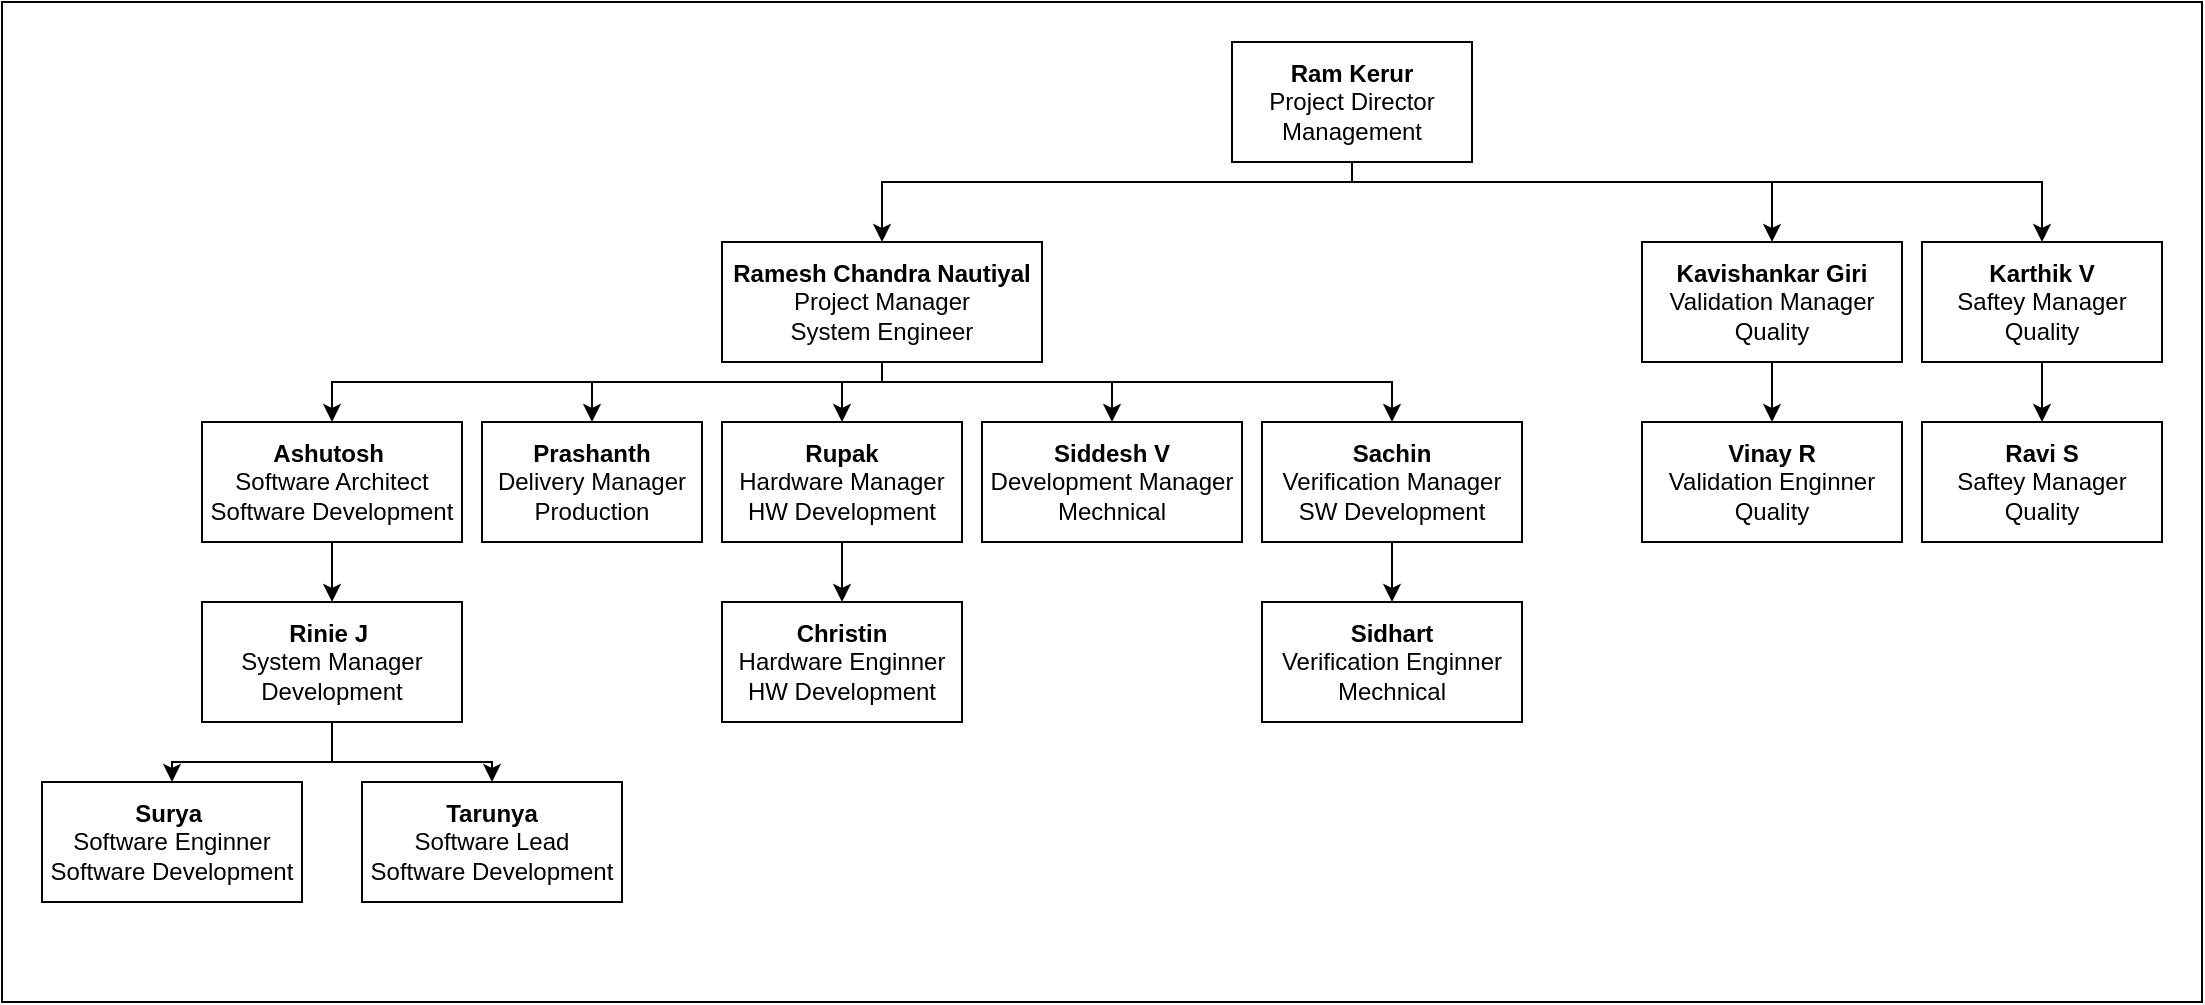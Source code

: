 <mxfile version="21.0.8" type="github">
  <diagram name="Page-1" id="N1WDbO6IyiYgTxxAgB9H">
    <mxGraphModel dx="1984" dy="660" grid="1" gridSize="10" guides="0" tooltips="1" connect="1" arrows="1" fold="1" page="1" pageScale="1" pageWidth="850" pageHeight="1100" math="0" shadow="0">
      <root>
        <mxCell id="0" />
        <mxCell id="1" parent="0" />
        <mxCell id="QO_K2qW20Og6pTeRTU9L-53" value="" style="rounded=0;whiteSpace=wrap;html=1;" vertex="1" parent="1">
          <mxGeometry x="-250" width="1100" height="500" as="geometry" />
        </mxCell>
        <mxCell id="QO_K2qW20Og6pTeRTU9L-16" style="edgeStyle=orthogonalEdgeStyle;rounded=0;orthogonalLoop=1;jettySize=auto;html=1;entryX=0.5;entryY=0;entryDx=0;entryDy=0;" edge="1" parent="1" source="QO_K2qW20Og6pTeRTU9L-13" target="QO_K2qW20Og6pTeRTU9L-14">
          <mxGeometry relative="1" as="geometry">
            <Array as="points">
              <mxPoint x="425" y="90" />
              <mxPoint x="190" y="90" />
            </Array>
          </mxGeometry>
        </mxCell>
        <mxCell id="QO_K2qW20Og6pTeRTU9L-30" style="edgeStyle=orthogonalEdgeStyle;rounded=0;orthogonalLoop=1;jettySize=auto;html=1;" edge="1" parent="1" source="QO_K2qW20Og6pTeRTU9L-13" target="QO_K2qW20Og6pTeRTU9L-17">
          <mxGeometry relative="1" as="geometry">
            <Array as="points">
              <mxPoint x="425" y="90" />
              <mxPoint x="635" y="90" />
            </Array>
          </mxGeometry>
        </mxCell>
        <mxCell id="QO_K2qW20Og6pTeRTU9L-31" style="edgeStyle=orthogonalEdgeStyle;rounded=0;orthogonalLoop=1;jettySize=auto;html=1;" edge="1" parent="1" source="QO_K2qW20Og6pTeRTU9L-13" target="QO_K2qW20Og6pTeRTU9L-18">
          <mxGeometry relative="1" as="geometry">
            <Array as="points">
              <mxPoint x="425" y="90" />
              <mxPoint x="770" y="90" />
            </Array>
          </mxGeometry>
        </mxCell>
        <mxCell id="QO_K2qW20Og6pTeRTU9L-13" value="&lt;font style=&quot;font-size: 12px;&quot;&gt;&lt;b&gt;Ram Kerur&lt;/b&gt;&lt;br&gt;Project Director&lt;br&gt;Management&lt;br&gt;&lt;/font&gt;" style="rounded=0;whiteSpace=wrap;html=1;" vertex="1" parent="1">
          <mxGeometry x="365" y="20" width="120" height="60" as="geometry" />
        </mxCell>
        <mxCell id="QO_K2qW20Og6pTeRTU9L-32" style="edgeStyle=orthogonalEdgeStyle;rounded=0;orthogonalLoop=1;jettySize=auto;html=1;" edge="1" parent="1" source="QO_K2qW20Og6pTeRTU9L-14" target="QO_K2qW20Og6pTeRTU9L-22">
          <mxGeometry relative="1" as="geometry">
            <Array as="points">
              <mxPoint x="190" y="190" />
              <mxPoint x="-85" y="190" />
            </Array>
          </mxGeometry>
        </mxCell>
        <mxCell id="QO_K2qW20Og6pTeRTU9L-33" style="edgeStyle=orthogonalEdgeStyle;rounded=0;orthogonalLoop=1;jettySize=auto;html=1;entryX=0.5;entryY=0;entryDx=0;entryDy=0;" edge="1" parent="1" source="QO_K2qW20Og6pTeRTU9L-14" target="QO_K2qW20Og6pTeRTU9L-23">
          <mxGeometry relative="1" as="geometry">
            <Array as="points">
              <mxPoint x="190" y="190" />
              <mxPoint x="45" y="190" />
            </Array>
          </mxGeometry>
        </mxCell>
        <mxCell id="QO_K2qW20Og6pTeRTU9L-35" style="edgeStyle=orthogonalEdgeStyle;rounded=0;orthogonalLoop=1;jettySize=auto;html=1;" edge="1" parent="1" source="QO_K2qW20Og6pTeRTU9L-14" target="QO_K2qW20Og6pTeRTU9L-28">
          <mxGeometry relative="1" as="geometry">
            <Array as="points">
              <mxPoint x="190" y="190" />
              <mxPoint x="305" y="190" />
            </Array>
          </mxGeometry>
        </mxCell>
        <mxCell id="QO_K2qW20Og6pTeRTU9L-36" style="edgeStyle=orthogonalEdgeStyle;rounded=0;orthogonalLoop=1;jettySize=auto;html=1;" edge="1" parent="1" source="QO_K2qW20Og6pTeRTU9L-14" target="QO_K2qW20Og6pTeRTU9L-29">
          <mxGeometry relative="1" as="geometry">
            <Array as="points">
              <mxPoint x="190" y="190" />
              <mxPoint x="445" y="190" />
            </Array>
          </mxGeometry>
        </mxCell>
        <mxCell id="QO_K2qW20Og6pTeRTU9L-37" style="edgeStyle=orthogonalEdgeStyle;rounded=0;orthogonalLoop=1;jettySize=auto;html=1;entryX=0.5;entryY=0;entryDx=0;entryDy=0;" edge="1" parent="1" source="QO_K2qW20Og6pTeRTU9L-14" target="QO_K2qW20Og6pTeRTU9L-24">
          <mxGeometry relative="1" as="geometry">
            <Array as="points">
              <mxPoint x="190" y="190" />
              <mxPoint x="170" y="190" />
            </Array>
          </mxGeometry>
        </mxCell>
        <mxCell id="QO_K2qW20Og6pTeRTU9L-14" value="&lt;font style=&quot;font-size: 12px;&quot;&gt;&lt;b&gt;Ramesh Chandra Nautiyal&lt;/b&gt;&lt;br&gt;Project Manager&lt;br&gt;System Engineer&lt;br&gt;&lt;/font&gt;" style="rounded=0;whiteSpace=wrap;html=1;" vertex="1" parent="1">
          <mxGeometry x="110" y="120" width="160" height="60" as="geometry" />
        </mxCell>
        <mxCell id="QO_K2qW20Og6pTeRTU9L-50" style="edgeStyle=orthogonalEdgeStyle;rounded=0;orthogonalLoop=1;jettySize=auto;html=1;entryX=0.5;entryY=0;entryDx=0;entryDy=0;" edge="1" parent="1" source="QO_K2qW20Og6pTeRTU9L-17" target="QO_K2qW20Og6pTeRTU9L-38">
          <mxGeometry relative="1" as="geometry" />
        </mxCell>
        <mxCell id="QO_K2qW20Og6pTeRTU9L-17" value="&lt;font style=&quot;font-size: 12px;&quot;&gt;&lt;b&gt;Kavishankar Giri&lt;/b&gt;&lt;br&gt;Validation Manager&lt;br&gt;Quality&lt;br&gt;&lt;/font&gt;" style="rounded=0;whiteSpace=wrap;html=1;" vertex="1" parent="1">
          <mxGeometry x="570" y="120" width="130" height="60" as="geometry" />
        </mxCell>
        <mxCell id="QO_K2qW20Og6pTeRTU9L-51" style="edgeStyle=orthogonalEdgeStyle;rounded=0;orthogonalLoop=1;jettySize=auto;html=1;entryX=0.5;entryY=0;entryDx=0;entryDy=0;" edge="1" parent="1" source="QO_K2qW20Og6pTeRTU9L-18" target="QO_K2qW20Og6pTeRTU9L-39">
          <mxGeometry relative="1" as="geometry" />
        </mxCell>
        <mxCell id="QO_K2qW20Og6pTeRTU9L-18" value="&lt;font style=&quot;font-size: 12px;&quot;&gt;&lt;b&gt;Karthik V&lt;/b&gt;&lt;br&gt;Saftey Manager&lt;br&gt;Quality&lt;br&gt;&lt;/font&gt;" style="rounded=0;whiteSpace=wrap;html=1;" vertex="1" parent="1">
          <mxGeometry x="710" y="120" width="120" height="60" as="geometry" />
        </mxCell>
        <mxCell id="QO_K2qW20Og6pTeRTU9L-45" style="edgeStyle=orthogonalEdgeStyle;rounded=0;orthogonalLoop=1;jettySize=auto;html=1;entryX=0.5;entryY=0;entryDx=0;entryDy=0;" edge="1" parent="1" source="QO_K2qW20Og6pTeRTU9L-22" target="QO_K2qW20Og6pTeRTU9L-42">
          <mxGeometry relative="1" as="geometry" />
        </mxCell>
        <mxCell id="QO_K2qW20Og6pTeRTU9L-22" value="&lt;font style=&quot;font-size: 12px;&quot;&gt;&lt;b&gt;Ashutosh&amp;nbsp;&lt;/b&gt;&lt;br&gt;Software Architect&lt;br&gt;Software Development&lt;br&gt;&lt;/font&gt;" style="rounded=0;whiteSpace=wrap;html=1;" vertex="1" parent="1">
          <mxGeometry x="-150" y="210" width="130" height="60" as="geometry" />
        </mxCell>
        <mxCell id="QO_K2qW20Og6pTeRTU9L-23" value="&lt;font style=&quot;font-size: 12px;&quot;&gt;&lt;b&gt;Prashanth&lt;/b&gt;&lt;br&gt;Delivery Manager&lt;br&gt;Production&lt;br&gt;&lt;/font&gt;" style="rounded=0;whiteSpace=wrap;html=1;" vertex="1" parent="1">
          <mxGeometry x="-10" y="210" width="110" height="60" as="geometry" />
        </mxCell>
        <mxCell id="QO_K2qW20Og6pTeRTU9L-48" style="edgeStyle=orthogonalEdgeStyle;rounded=0;orthogonalLoop=1;jettySize=auto;html=1;entryX=0.5;entryY=0;entryDx=0;entryDy=0;" edge="1" parent="1" source="QO_K2qW20Og6pTeRTU9L-24" target="QO_K2qW20Og6pTeRTU9L-41">
          <mxGeometry relative="1" as="geometry" />
        </mxCell>
        <mxCell id="QO_K2qW20Og6pTeRTU9L-24" value="&lt;font style=&quot;font-size: 12px;&quot;&gt;&lt;b&gt;Rupak&lt;/b&gt;&lt;br&gt;Hardware Manager&lt;br&gt;HW Development&lt;br&gt;&lt;/font&gt;" style="rounded=0;whiteSpace=wrap;html=1;" vertex="1" parent="1">
          <mxGeometry x="110" y="210" width="120" height="60" as="geometry" />
        </mxCell>
        <mxCell id="QO_K2qW20Og6pTeRTU9L-28" value="&lt;font style=&quot;font-size: 12px;&quot;&gt;&lt;b&gt;Siddesh V&lt;/b&gt;&lt;br&gt;Development Manager&lt;br&gt;Mechnical&lt;br&gt;&lt;/font&gt;" style="rounded=0;whiteSpace=wrap;html=1;" vertex="1" parent="1">
          <mxGeometry x="240" y="210" width="130" height="60" as="geometry" />
        </mxCell>
        <mxCell id="QO_K2qW20Og6pTeRTU9L-49" style="edgeStyle=orthogonalEdgeStyle;rounded=0;orthogonalLoop=1;jettySize=auto;html=1;entryX=0.5;entryY=0;entryDx=0;entryDy=0;" edge="1" parent="1" source="QO_K2qW20Og6pTeRTU9L-29" target="QO_K2qW20Og6pTeRTU9L-40">
          <mxGeometry relative="1" as="geometry" />
        </mxCell>
        <mxCell id="QO_K2qW20Og6pTeRTU9L-29" value="&lt;font style=&quot;font-size: 12px;&quot;&gt;&lt;b&gt;Sachin&lt;/b&gt;&lt;br&gt;Verification Manager&lt;br&gt;SW Development&lt;br&gt;&lt;/font&gt;" style="rounded=0;whiteSpace=wrap;html=1;" vertex="1" parent="1">
          <mxGeometry x="380" y="210" width="130" height="60" as="geometry" />
        </mxCell>
        <mxCell id="QO_K2qW20Og6pTeRTU9L-38" value="&lt;font style=&quot;font-size: 12px;&quot;&gt;&lt;b&gt;Vinay R&lt;/b&gt;&lt;br&gt;Validation Enginner&lt;br&gt;Quality&lt;br&gt;&lt;/font&gt;" style="rounded=0;whiteSpace=wrap;html=1;" vertex="1" parent="1">
          <mxGeometry x="570" y="210" width="130" height="60" as="geometry" />
        </mxCell>
        <mxCell id="QO_K2qW20Og6pTeRTU9L-39" value="&lt;font style=&quot;font-size: 12px;&quot;&gt;&lt;b&gt;Ravi S&lt;/b&gt;&lt;br&gt;Saftey Manager&lt;br&gt;Quality&lt;br&gt;&lt;/font&gt;" style="rounded=0;whiteSpace=wrap;html=1;" vertex="1" parent="1">
          <mxGeometry x="710" y="210" width="120" height="60" as="geometry" />
        </mxCell>
        <mxCell id="QO_K2qW20Og6pTeRTU9L-40" value="&lt;font style=&quot;font-size: 12px;&quot;&gt;&lt;b&gt;Sidhart&lt;/b&gt;&lt;br&gt;Verification Enginner&lt;br&gt;Mechnical&lt;br&gt;&lt;/font&gt;" style="rounded=0;whiteSpace=wrap;html=1;" vertex="1" parent="1">
          <mxGeometry x="380" y="300" width="130" height="60" as="geometry" />
        </mxCell>
        <mxCell id="QO_K2qW20Og6pTeRTU9L-41" value="&lt;font style=&quot;font-size: 12px;&quot;&gt;&lt;b&gt;Christin&lt;/b&gt;&lt;br&gt;Hardware Enginner&lt;br&gt;HW Development&lt;br&gt;&lt;/font&gt;" style="rounded=0;whiteSpace=wrap;html=1;" vertex="1" parent="1">
          <mxGeometry x="110" y="300" width="120" height="60" as="geometry" />
        </mxCell>
        <mxCell id="QO_K2qW20Og6pTeRTU9L-46" style="edgeStyle=orthogonalEdgeStyle;rounded=0;orthogonalLoop=1;jettySize=auto;html=1;" edge="1" parent="1" source="QO_K2qW20Og6pTeRTU9L-42" target="QO_K2qW20Og6pTeRTU9L-43">
          <mxGeometry relative="1" as="geometry" />
        </mxCell>
        <mxCell id="QO_K2qW20Og6pTeRTU9L-47" style="edgeStyle=orthogonalEdgeStyle;rounded=0;orthogonalLoop=1;jettySize=auto;html=1;" edge="1" parent="1" source="QO_K2qW20Og6pTeRTU9L-42" target="QO_K2qW20Og6pTeRTU9L-44">
          <mxGeometry relative="1" as="geometry" />
        </mxCell>
        <mxCell id="QO_K2qW20Og6pTeRTU9L-42" value="&lt;font style=&quot;font-size: 12px;&quot;&gt;&lt;b&gt;Rinie J&amp;nbsp;&lt;/b&gt;&lt;br&gt;System Manager&lt;br&gt;Development&lt;br&gt;&lt;/font&gt;" style="rounded=0;whiteSpace=wrap;html=1;" vertex="1" parent="1">
          <mxGeometry x="-150" y="300" width="130" height="60" as="geometry" />
        </mxCell>
        <mxCell id="QO_K2qW20Og6pTeRTU9L-43" value="&lt;font style=&quot;font-size: 12px;&quot;&gt;&lt;b&gt;Surya&amp;nbsp;&lt;/b&gt;&lt;br&gt;Software Enginner&lt;br&gt;Software Development&lt;br&gt;&lt;/font&gt;" style="rounded=0;whiteSpace=wrap;html=1;" vertex="1" parent="1">
          <mxGeometry x="-230" y="390" width="130" height="60" as="geometry" />
        </mxCell>
        <mxCell id="QO_K2qW20Og6pTeRTU9L-44" value="&lt;font style=&quot;font-size: 12px;&quot;&gt;&lt;b&gt;Tarunya&lt;br&gt;&lt;/b&gt;Software Lead&lt;br&gt;Software Development&lt;br&gt;&lt;/font&gt;" style="rounded=0;whiteSpace=wrap;html=1;" vertex="1" parent="1">
          <mxGeometry x="-70" y="390" width="130" height="60" as="geometry" />
        </mxCell>
      </root>
    </mxGraphModel>
  </diagram>
</mxfile>
